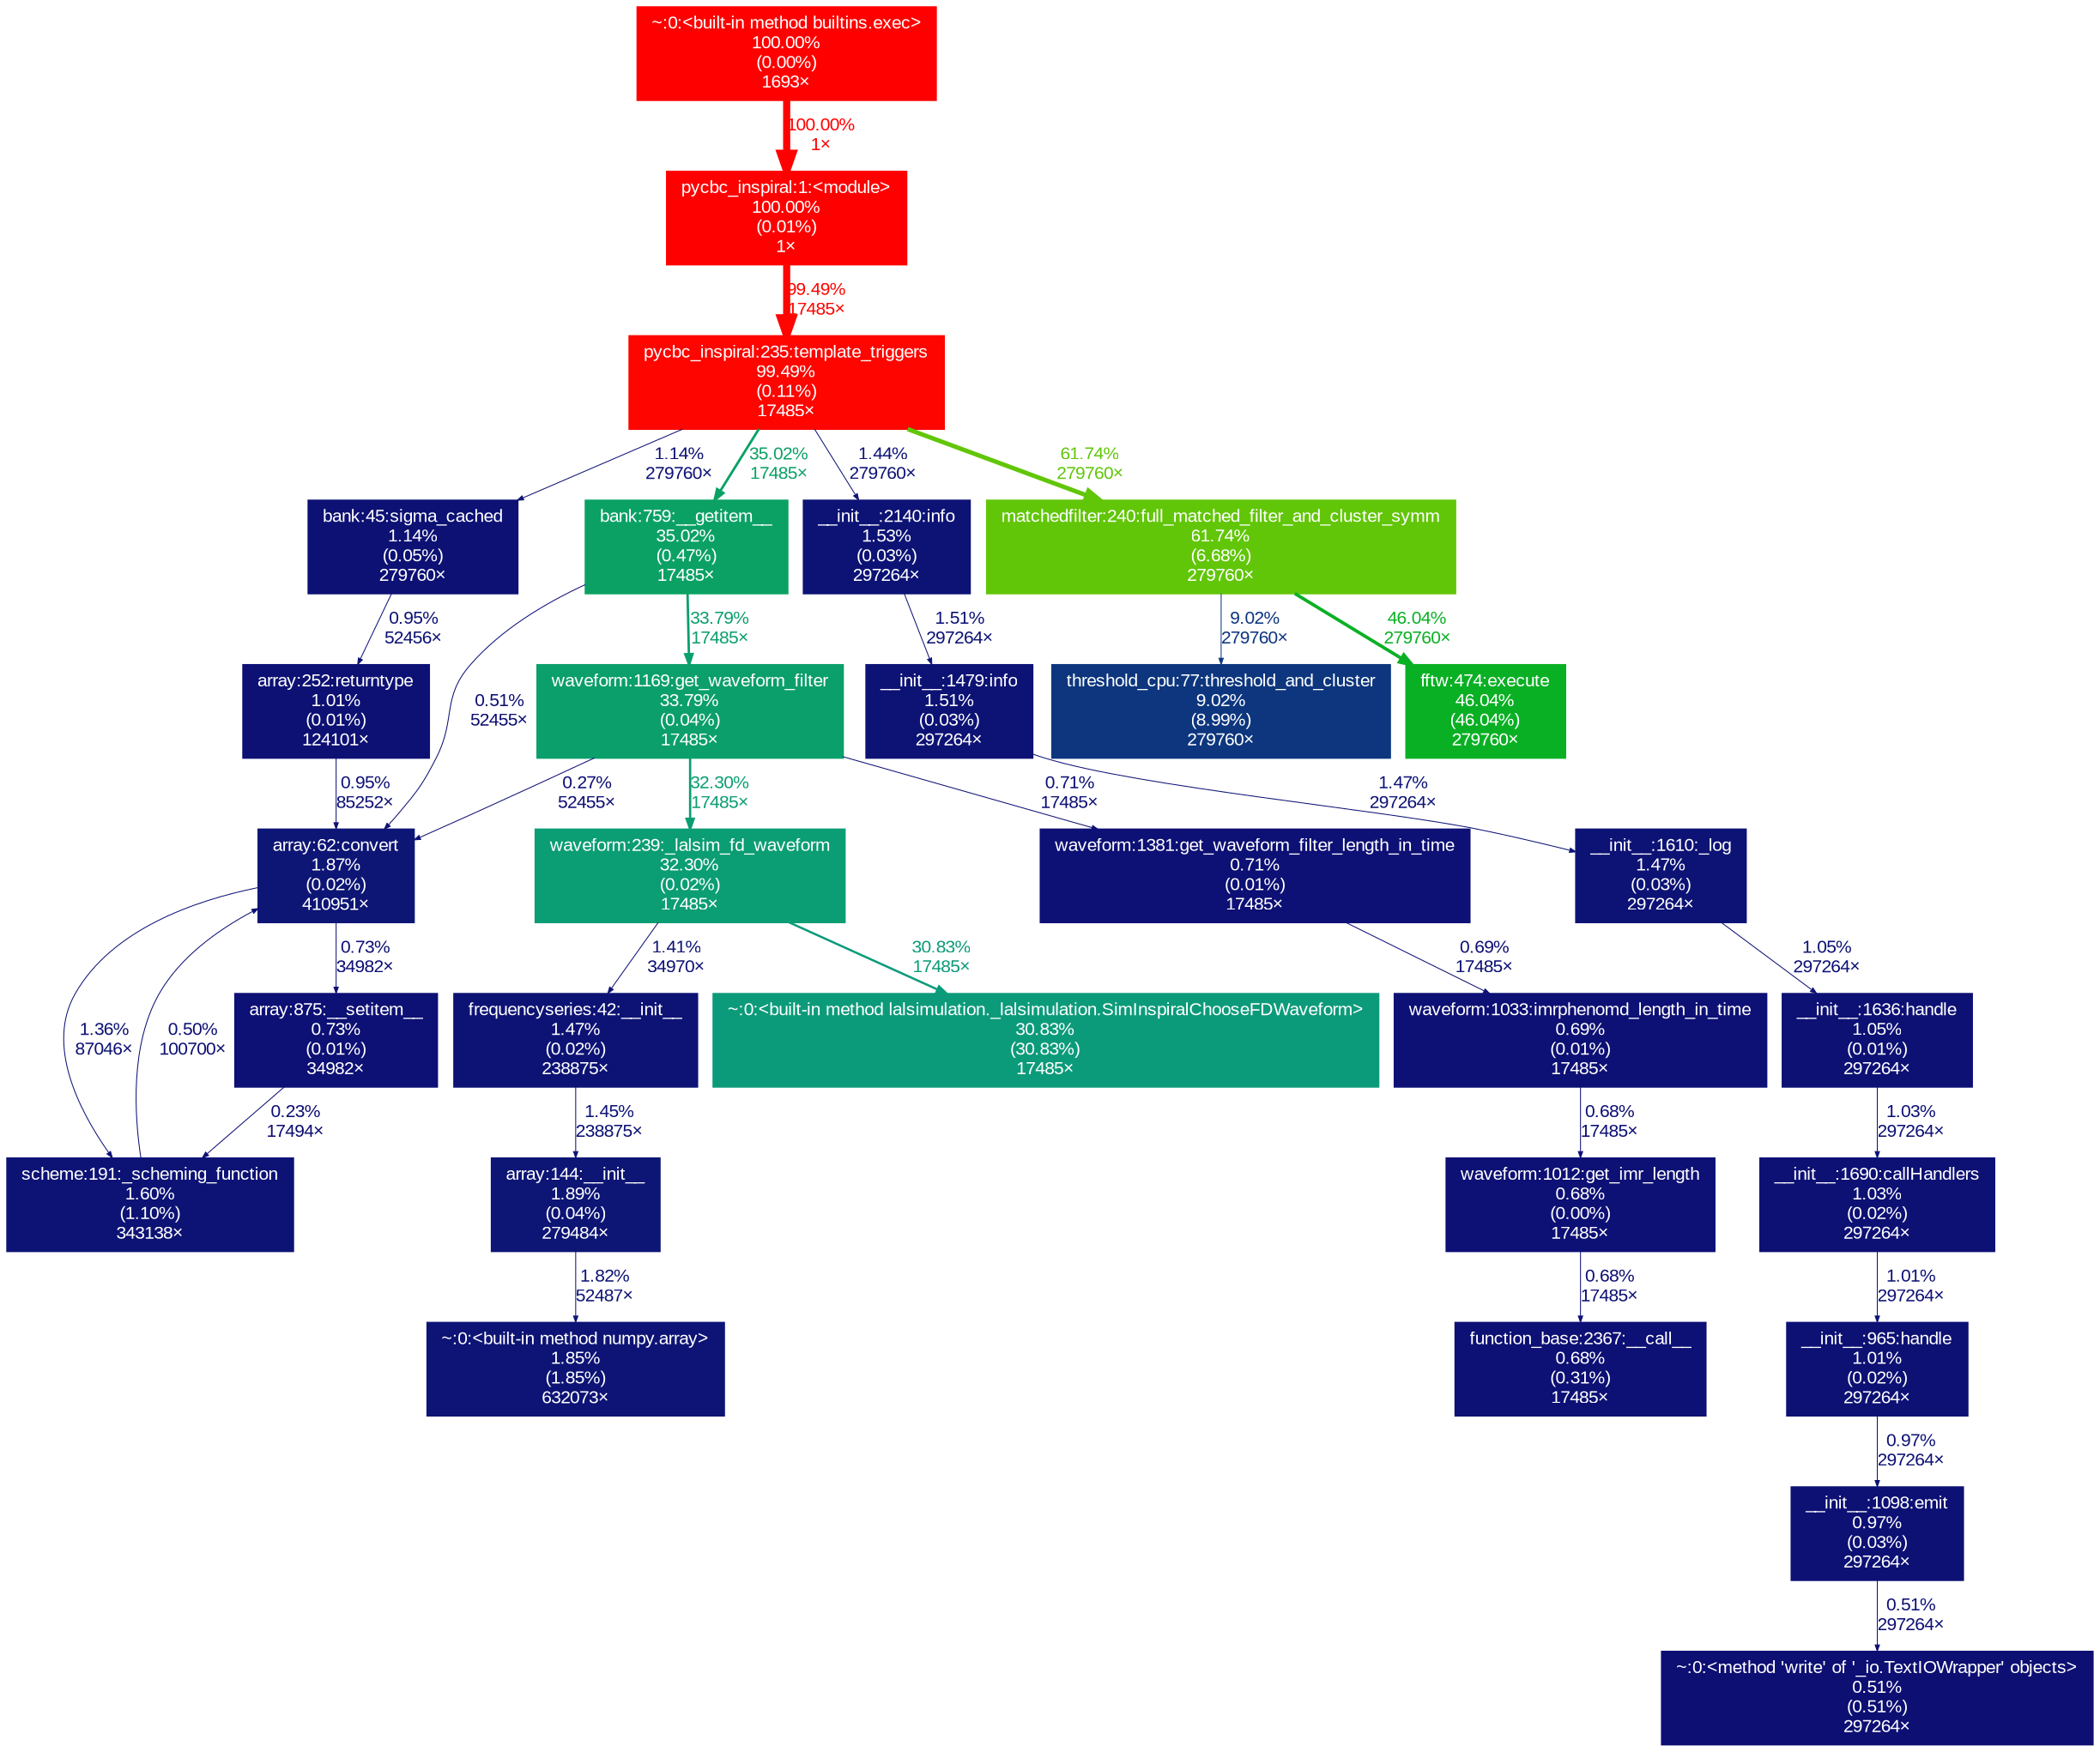 digraph {
	graph [fontname=Arial, nodesep=0.125, ranksep=0.25];
	node [fontcolor=white, fontname=Arial, height=0, shape=box, style=filled, width=0];
	edge [fontname=Arial];
	590 [color="#ff0000", fontcolor="#ffffff", fontsize="10.00", label="pycbc_inspiral:1:<module>\n100.00%\n(0.01%)\n1×", tooltip="/Users/neereshkumarperla/miniconda3/envs/pycbc/bin/pycbc_inspiral"];
	590 -> 2449 [arrowsize="1.00", color="#fe0500", fontcolor="#fe0500", fontsize="10.00", label="99.49%\n17485×", labeldistance="3.98", penwidth="3.98"];
	1804 [color="#0d1375", fontcolor="#ffffff", fontsize="10.00", label="scheme:191:_scheming_function\n1.60%\n(1.10%)\n343138×", tooltip="/Users/neereshkumarperla/miniconda3/envs/pycbc/lib/python3.11/site-packages/pycbc/scheme.py"];
	1804 -> 4579 [arrowsize="0.35", color="#0d0f73", fontcolor="#0d0f73", fontsize="10.00", label="0.50%\n100700×", labeldistance="0.50", penwidth="0.50"];
	1881 [color="#ff0000", fontcolor="#ffffff", fontsize="10.00", label="~:0:<built-in method builtins.exec>\n100.00%\n(0.00%)\n1693×", tooltip="~"];
	1881 -> 590 [arrowsize="1.00", color="#ff0000", fontcolor="#ff0000", fontsize="10.00", label="100.00%\n1×", labeldistance="4.00", penwidth="4.00"];
	2042 [color="#0d1174", fontcolor="#ffffff", fontsize="10.00", label="bank:45:sigma_cached\n1.14%\n(0.05%)\n279760×", tooltip="/Users/neereshkumarperla/miniconda3/envs/pycbc/lib/python3.11/site-packages/pycbc/waveform/bank.py"];
	2042 -> 4580 [arrowsize="0.35", color="#0d1174", fontcolor="#0d1174", fontsize="10.00", label="0.95%\n52456×", labeldistance="0.50", penwidth="0.50"];
	2043 [color="#0ba165", fontcolor="#ffffff", fontsize="10.00", label="bank:759:__getitem__\n35.02%\n(0.47%)\n17485×", tooltip="/Users/neereshkumarperla/miniconda3/envs/pycbc/lib/python3.11/site-packages/pycbc/waveform/bank.py"];
	2043 -> 2431 [arrowsize="0.58", color="#0b9f6b", fontcolor="#0b9f6b", fontsize="10.00", label="33.79%\n17485×", labeldistance="1.35", penwidth="1.35"];
	2043 -> 4579 [arrowsize="0.35", color="#0d0f73", fontcolor="#0d0f73", fontsize="10.00", label="0.51%\n52455×", labeldistance="0.50", penwidth="0.50"];
	2056 [color="#0d1575", fontcolor="#ffffff", fontsize="10.00", label="array:144:__init__\n1.89%\n(0.04%)\n279484×", tooltip="/Users/neereshkumarperla/miniconda3/envs/pycbc/lib/python3.11/site-packages/pycbc/types/array.py"];
	2056 -> 2731 [arrowsize="0.35", color="#0d1475", fontcolor="#0d1475", fontsize="10.00", label="1.82%\n52487×", labeldistance="0.50", penwidth="0.50"];
	2161 [color="#0d1375", fontcolor="#ffffff", fontsize="10.00", label="frequencyseries:42:__init__\n1.47%\n(0.02%)\n238875×", tooltip="/Users/neereshkumarperla/miniconda3/envs/pycbc/lib/python3.11/site-packages/pycbc/types/frequencyseries.py"];
	2161 -> 2056 [arrowsize="0.35", color="#0d1375", fontcolor="#0d1375", fontsize="10.00", label="1.45%\n238875×", labeldistance="0.50", penwidth="0.50"];
	2260 [color="#0d1074", fontcolor="#ffffff", fontsize="10.00", label="array:875:__setitem__\n0.73%\n(0.01%)\n34982×", tooltip="/Users/neereshkumarperla/miniconda3/envs/pycbc/lib/python3.11/site-packages/pycbc/types/array.py"];
	2260 -> 1804 [arrowsize="0.35", color="#0d0e73", fontcolor="#0d0e73", fontsize="10.00", label="0.23%\n17494×", labeldistance="0.50", penwidth="0.50"];
	2367 [color="#0d1375", fontcolor="#ffffff", fontsize="10.00", label="__init__:2140:info\n1.53%\n(0.03%)\n297264×", tooltip="/Users/neereshkumarperla/miniconda3/envs/pycbc/lib/python3.11/logging/__init__.py"];
	2367 -> 3850 [arrowsize="0.35", color="#0d1375", fontcolor="#0d1375", fontsize="10.00", label="1.51%\n297264×", labeldistance="0.50", penwidth="0.50"];
	2425 [color="#61c608", fontcolor="#ffffff", fontsize="10.00", label="matchedfilter:240:full_matched_filter_and_cluster_symm\n61.74%\n(6.68%)\n279760×", tooltip="/Users/neereshkumarperla/miniconda3/envs/pycbc/lib/python3.11/site-packages/pycbc/filter/matchedfilter.py"];
	2425 -> 4184 [arrowsize="0.35", color="#0d367e", fontcolor="#0d367e", fontsize="10.00", label="9.02%\n279760×", labeldistance="0.50", penwidth="0.50"];
	2425 -> 4988 [arrowsize="0.68", color="#0ab024", fontcolor="#0ab024", fontsize="10.00", label="46.04%\n279760×", labeldistance="1.84", penwidth="1.84"];
	2431 [color="#0b9f6b", fontcolor="#ffffff", fontsize="10.00", label="waveform:1169:get_waveform_filter\n33.79%\n(0.04%)\n17485×", tooltip="/Users/neereshkumarperla/miniconda3/envs/pycbc/lib/python3.11/site-packages/pycbc/waveform/waveform.py"];
	2431 -> 4579 [arrowsize="0.35", color="#0d0e73", fontcolor="#0d0e73", fontsize="10.00", label="0.27%\n52455×", labeldistance="0.50", penwidth="0.50"];
	2431 -> 4768 [arrowsize="0.57", color="#0b9d73", fontcolor="#0b9d73", fontsize="10.00", label="32.30%\n17485×", labeldistance="1.29", penwidth="1.29"];
	2431 -> 7817 [arrowsize="0.35", color="#0d1074", fontcolor="#0d1074", fontsize="10.00", label="0.71%\n17485×", labeldistance="0.50", penwidth="0.50"];
	2449 [color="#fe0500", fontcolor="#ffffff", fontsize="10.00", label="pycbc_inspiral:235:template_triggers\n99.49%\n(0.11%)\n17485×", tooltip="/Users/neereshkumarperla/miniconda3/envs/pycbc/bin/pycbc_inspiral"];
	2449 -> 2042 [arrowsize="0.35", color="#0d1174", fontcolor="#0d1174", fontsize="10.00", label="1.14%\n279760×", labeldistance="0.50", penwidth="0.50"];
	2449 -> 2043 [arrowsize="0.59", color="#0ba165", fontcolor="#0ba165", fontsize="10.00", label="35.02%\n17485×", labeldistance="1.40", penwidth="1.40"];
	2449 -> 2367 [arrowsize="0.35", color="#0d1375", fontcolor="#0d1375", fontsize="10.00", label="1.44%\n279760×", labeldistance="0.50", penwidth="0.50"];
	2449 -> 2425 [arrowsize="0.79", color="#61c608", fontcolor="#61c608", fontsize="10.00", label="61.74%\n279760×", labeldistance="2.47", penwidth="2.47"];
	2606 [color="#0d0f73", fontcolor="#ffffff", fontsize="10.00", label="~:0:<method 'write' of '_io.TextIOWrapper' objects>\n0.51%\n(0.51%)\n297264×", tooltip="~"];
	2607 [color="#0d1174", fontcolor="#ffffff", fontsize="10.00", label="__init__:1098:emit\n0.97%\n(0.03%)\n297264×", tooltip="/Users/neereshkumarperla/miniconda3/envs/pycbc/lib/python3.11/logging/__init__.py"];
	2607 -> 2606 [arrowsize="0.35", color="#0d0f73", fontcolor="#0d0f73", fontsize="10.00", label="0.51%\n297264×", labeldistance="0.50", penwidth="0.50"];
	2731 [color="#0d1475", fontcolor="#ffffff", fontsize="10.00", label="~:0:<built-in method numpy.array>\n1.85%\n(1.85%)\n632073×", tooltip="~"];
	3734 [color="#0d1174", fontcolor="#ffffff", fontsize="10.00", label="__init__:965:handle\n1.01%\n(0.02%)\n297264×", tooltip="/Users/neereshkumarperla/miniconda3/envs/pycbc/lib/python3.11/logging/__init__.py"];
	3734 -> 2607 [arrowsize="0.35", color="#0d1174", fontcolor="#0d1174", fontsize="10.00", label="0.97%\n297264×", labeldistance="0.50", penwidth="0.50"];
	3735 [color="#0d1174", fontcolor="#ffffff", fontsize="10.00", label="__init__:1636:handle\n1.05%\n(0.01%)\n297264×", tooltip="/Users/neereshkumarperla/miniconda3/envs/pycbc/lib/python3.11/logging/__init__.py"];
	3735 -> 3776 [arrowsize="0.35", color="#0d1174", fontcolor="#0d1174", fontsize="10.00", label="1.03%\n297264×", labeldistance="0.50", penwidth="0.50"];
	3749 [color="#0d1375", fontcolor="#ffffff", fontsize="10.00", label="__init__:1610:_log\n1.47%\n(0.03%)\n297264×", tooltip="/Users/neereshkumarperla/miniconda3/envs/pycbc/lib/python3.11/logging/__init__.py"];
	3749 -> 3735 [arrowsize="0.35", color="#0d1174", fontcolor="#0d1174", fontsize="10.00", label="1.05%\n297264×", labeldistance="0.50", penwidth="0.50"];
	3776 [color="#0d1174", fontcolor="#ffffff", fontsize="10.00", label="__init__:1690:callHandlers\n1.03%\n(0.02%)\n297264×", tooltip="/Users/neereshkumarperla/miniconda3/envs/pycbc/lib/python3.11/logging/__init__.py"];
	3776 -> 3734 [arrowsize="0.35", color="#0d1174", fontcolor="#0d1174", fontsize="10.00", label="1.01%\n297264×", labeldistance="0.50", penwidth="0.50"];
	3850 [color="#0d1375", fontcolor="#ffffff", fontsize="10.00", label="__init__:1479:info\n1.51%\n(0.03%)\n297264×", tooltip="/Users/neereshkumarperla/miniconda3/envs/pycbc/lib/python3.11/logging/__init__.py"];
	3850 -> 3749 [arrowsize="0.35", color="#0d1375", fontcolor="#0d1375", fontsize="10.00", label="1.47%\n297264×", labeldistance="0.50", penwidth="0.50"];
	4184 [color="#0d367e", fontcolor="#ffffff", fontsize="10.00", label="threshold_cpu:77:threshold_and_cluster\n9.02%\n(8.99%)\n279760×", tooltip="/Users/neereshkumarperla/miniconda3/envs/pycbc/lib/python3.11/site-packages/pycbc/events/threshold_cpu.py"];
	4382 [color="#0d1074", fontcolor="#ffffff", fontsize="10.00", label="function_base:2367:__call__\n0.68%\n(0.31%)\n17485×", tooltip="/Users/neereshkumarperla/miniconda3/envs/pycbc/lib/python3.11/site-packages/numpy/lib/function_base.py"];
	4383 [color="#0d1074", fontcolor="#ffffff", fontsize="10.00", label="waveform:1012:get_imr_length\n0.68%\n(0.00%)\n17485×", tooltip="/Users/neereshkumarperla/miniconda3/envs/pycbc/lib/python3.11/site-packages/pycbc/waveform/waveform.py"];
	4383 -> 4382 [arrowsize="0.35", color="#0d1074", fontcolor="#0d1074", fontsize="10.00", label="0.68%\n17485×", labeldistance="0.50", penwidth="0.50"];
	4579 [color="#0d1575", fontcolor="#ffffff", fontsize="10.00", label="array:62:convert\n1.87%\n(0.02%)\n410951×", tooltip="/Users/neereshkumarperla/miniconda3/envs/pycbc/lib/python3.11/site-packages/pycbc/types/array.py"];
	4579 -> 1804 [arrowsize="0.35", color="#0d1274", fontcolor="#0d1274", fontsize="10.00", label="1.36%\n87046×", labeldistance="0.50", penwidth="0.50"];
	4579 -> 2260 [arrowsize="0.35", color="#0d1074", fontcolor="#0d1074", fontsize="10.00", label="0.73%\n34982×", labeldistance="0.50", penwidth="0.50"];
	4580 [color="#0d1174", fontcolor="#ffffff", fontsize="10.00", label="array:252:returntype\n1.01%\n(0.01%)\n124101×", tooltip="/Users/neereshkumarperla/miniconda3/envs/pycbc/lib/python3.11/site-packages/pycbc/types/array.py"];
	4580 -> 4579 [arrowsize="0.35", color="#0d1174", fontcolor="#0d1174", fontsize="10.00", label="0.95%\n85252×", labeldistance="0.50", penwidth="0.50"];
	4768 [color="#0b9d73", fontcolor="#ffffff", fontsize="10.00", label="waveform:239:_lalsim_fd_waveform\n32.30%\n(0.02%)\n17485×", tooltip="/Users/neereshkumarperla/miniconda3/envs/pycbc/lib/python3.11/site-packages/pycbc/waveform/waveform.py"];
	4768 -> 2161 [arrowsize="0.35", color="#0d1375", fontcolor="#0d1375", fontsize="10.00", label="1.41%\n34970×", labeldistance="0.50", penwidth="0.50"];
	4768 -> 7681 [arrowsize="0.56", color="#0c9b7a", fontcolor="#0c9b7a", fontsize="10.00", label="30.83%\n17485×", labeldistance="1.23", penwidth="1.23"];
	4988 [color="#0ab024", fontcolor="#ffffff", fontsize="10.00", label="fftw:474:execute\n46.04%\n(46.04%)\n279760×", tooltip="/Users/neereshkumarperla/miniconda3/envs/pycbc/lib/python3.11/site-packages/pycbc/fft/fftw.py"];
	7681 [color="#0c9b7a", fontcolor="#ffffff", fontsize="10.00", label="~:0:<built-in method lalsimulation._lalsimulation.SimInspiralChooseFDWaveform>\n30.83%\n(30.83%)\n17485×", tooltip="~"];
	7817 [color="#0d1074", fontcolor="#ffffff", fontsize="10.00", label="waveform:1381:get_waveform_filter_length_in_time\n0.71%\n(0.01%)\n17485×", tooltip="/Users/neereshkumarperla/miniconda3/envs/pycbc/lib/python3.11/site-packages/pycbc/waveform/waveform.py"];
	7817 -> 7820 [arrowsize="0.35", color="#0d1074", fontcolor="#0d1074", fontsize="10.00", label="0.69%\n17485×", labeldistance="0.50", penwidth="0.50"];
	7820 [color="#0d1074", fontcolor="#ffffff", fontsize="10.00", label="waveform:1033:imrphenomd_length_in_time\n0.69%\n(0.01%)\n17485×", tooltip="/Users/neereshkumarperla/miniconda3/envs/pycbc/lib/python3.11/site-packages/pycbc/waveform/waveform.py"];
	7820 -> 4383 [arrowsize="0.35", color="#0d1074", fontcolor="#0d1074", fontsize="10.00", label="0.68%\n17485×", labeldistance="0.50", penwidth="0.50"];
}
